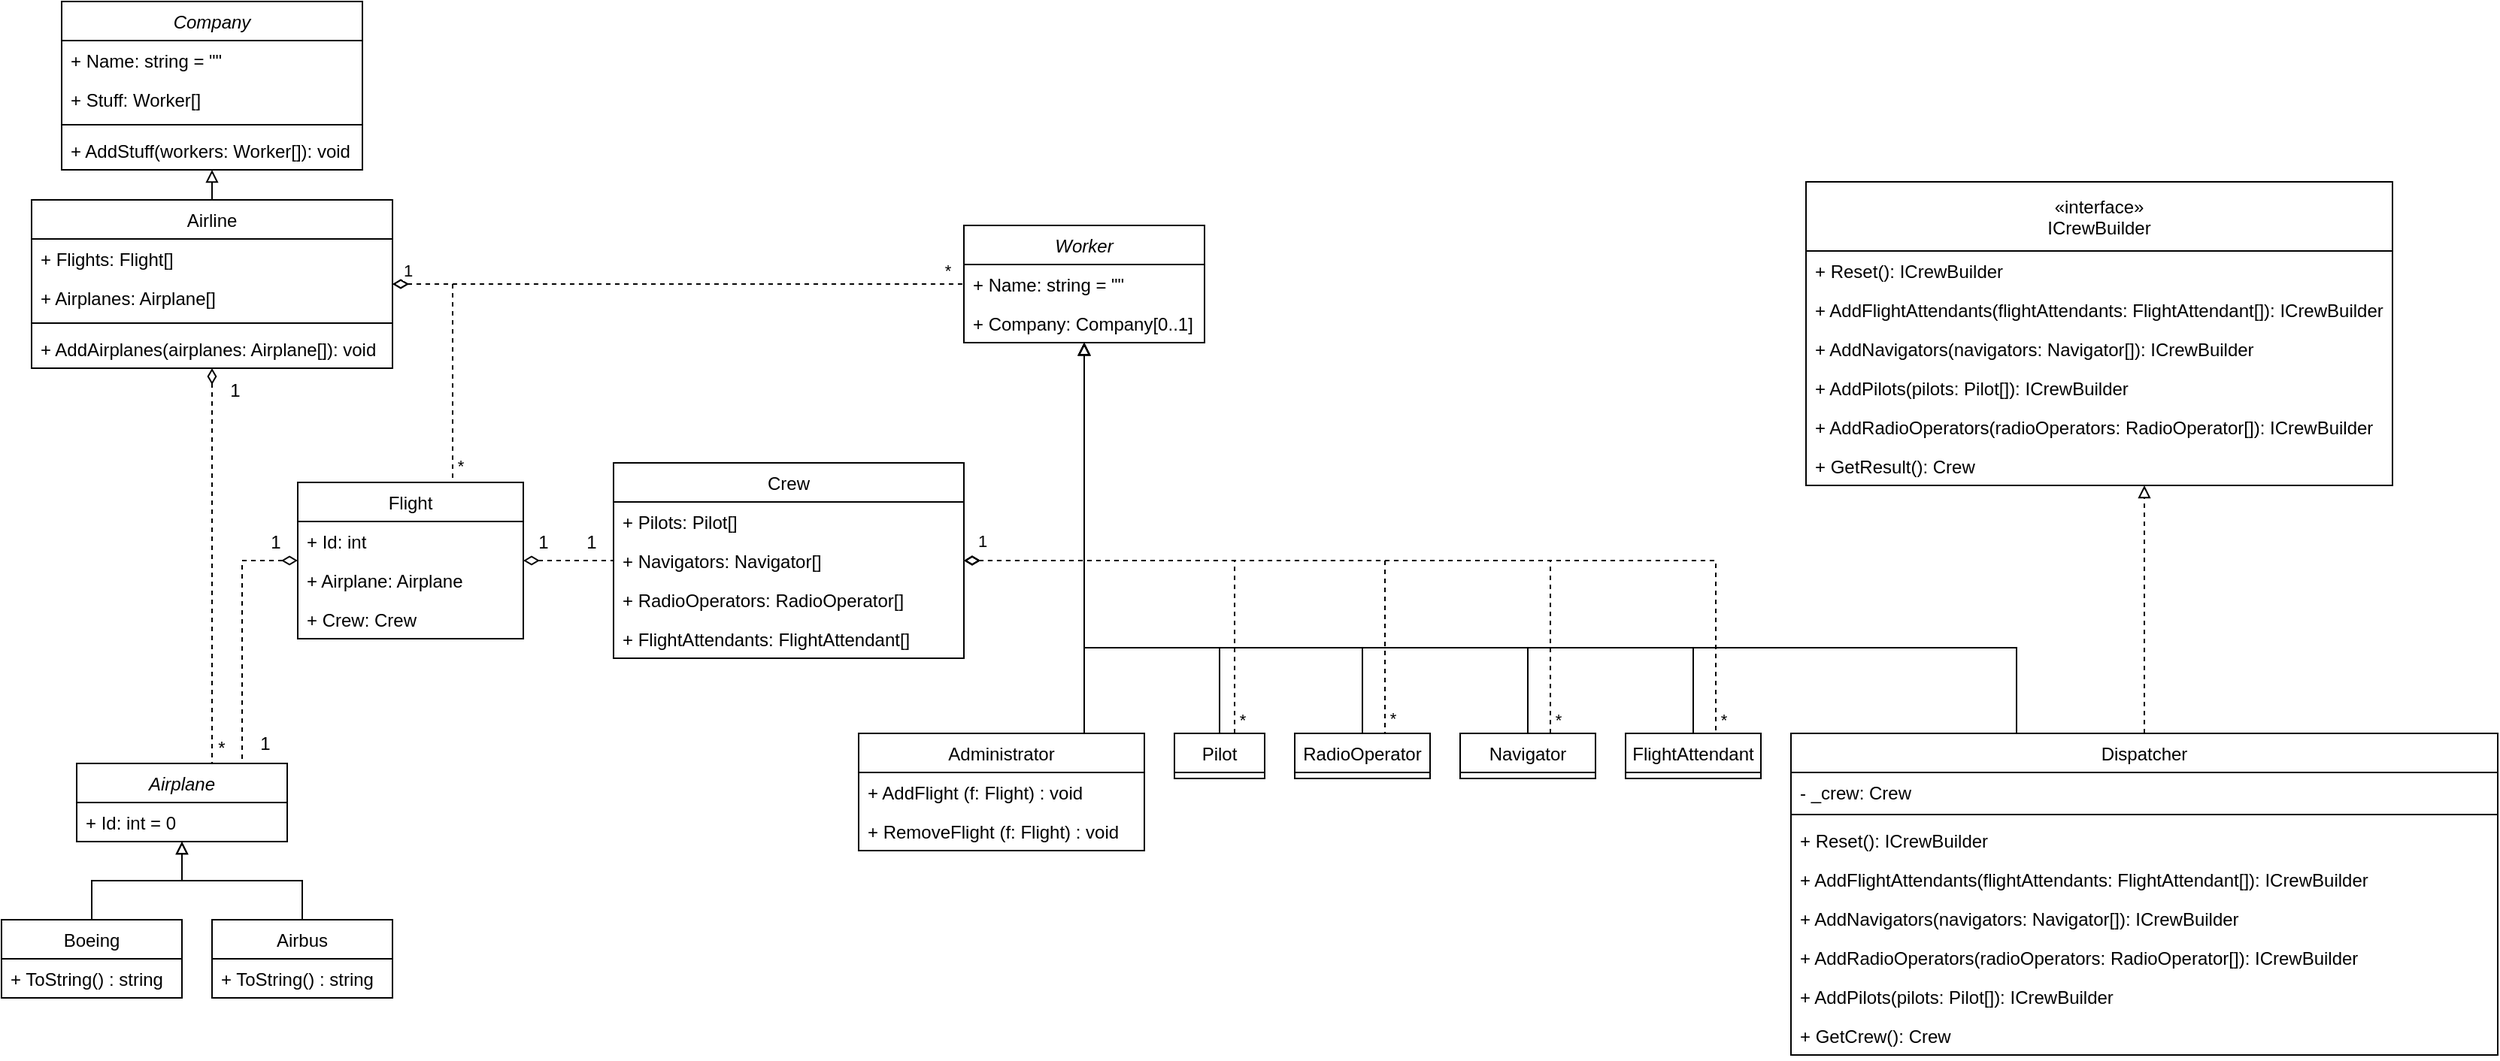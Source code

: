 <mxfile version="20.7.4" type="device"><diagram id="C5RBs43oDa-KdzZeNtuy" name="Page-1"><mxGraphModel dx="1740" dy="432" grid="1" gridSize="10" guides="1" tooltips="1" connect="1" arrows="1" fold="1" page="1" pageScale="1" pageWidth="827" pageHeight="1169" math="0" shadow="0"><root><mxCell id="WIyWlLk6GJQsqaUBKTNV-0"/><mxCell id="WIyWlLk6GJQsqaUBKTNV-1" parent="WIyWlLk6GJQsqaUBKTNV-0"/><mxCell id="uiGGKLffytrVop5SPSfN-7" value="Airplane" style="swimlane;fontStyle=2;childLayout=stackLayout;horizontal=1;startSize=26;fillColor=none;horizontalStack=0;resizeParent=1;resizeParentMax=0;resizeLast=0;collapsible=1;marginBottom=0;" parent="WIyWlLk6GJQsqaUBKTNV-1" vertex="1"><mxGeometry x="-770" y="507" width="140" height="52" as="geometry"><mxRectangle x="-740" y="380" width="80" height="30" as="alternateBounds"/></mxGeometry></mxCell><mxCell id="uiGGKLffytrVop5SPSfN-8" value="+ Id: int = 0" style="text;strokeColor=none;fillColor=none;align=left;verticalAlign=top;spacingLeft=4;spacingRight=4;overflow=hidden;rotatable=0;points=[[0,0.5],[1,0.5]];portConstraint=eastwest;" parent="uiGGKLffytrVop5SPSfN-7" vertex="1"><mxGeometry y="26" width="140" height="26" as="geometry"/></mxCell><mxCell id="uiGGKLffytrVop5SPSfN-17" value="" style="edgeStyle=orthogonalEdgeStyle;rounded=0;orthogonalLoop=1;jettySize=auto;html=1;endArrow=block;endFill=0;" parent="WIyWlLk6GJQsqaUBKTNV-1" source="uiGGKLffytrVop5SPSfN-11" target="uiGGKLffytrVop5SPSfN-7" edge="1"><mxGeometry x="1" y="-68" relative="1" as="geometry"><mxPoint x="60" y="-37" as="offset"/></mxGeometry></mxCell><mxCell id="uiGGKLffytrVop5SPSfN-11" value="Boeing" style="swimlane;fontStyle=0;childLayout=stackLayout;horizontal=1;startSize=26;fillColor=none;horizontalStack=0;resizeParent=1;resizeParentMax=0;resizeLast=0;collapsible=1;marginBottom=0;" parent="WIyWlLk6GJQsqaUBKTNV-1" vertex="1"><mxGeometry x="-820" y="611" width="120" height="52" as="geometry"><mxRectangle x="-790" y="450" width="80" height="30" as="alternateBounds"/></mxGeometry></mxCell><mxCell id="uiGGKLffytrVop5SPSfN-14" value="+ ToString() : string" style="text;strokeColor=none;fillColor=none;align=left;verticalAlign=top;spacingLeft=4;spacingRight=4;overflow=hidden;rotatable=0;points=[[0,0.5],[1,0.5]];portConstraint=eastwest;" parent="uiGGKLffytrVop5SPSfN-11" vertex="1"><mxGeometry y="26" width="120" height="26" as="geometry"/></mxCell><mxCell id="uiGGKLffytrVop5SPSfN-15" value="Airbus" style="swimlane;fontStyle=0;childLayout=stackLayout;horizontal=1;startSize=26;fillColor=none;horizontalStack=0;resizeParent=1;resizeParentMax=0;resizeLast=0;collapsible=1;marginBottom=0;" parent="WIyWlLk6GJQsqaUBKTNV-1" vertex="1"><mxGeometry x="-680" y="611" width="120" height="52" as="geometry"><mxRectangle x="-680" y="450" width="70" height="30" as="alternateBounds"/></mxGeometry></mxCell><mxCell id="uiGGKLffytrVop5SPSfN-16" value="+ ToString() : string" style="text;strokeColor=none;fillColor=none;align=left;verticalAlign=top;spacingLeft=4;spacingRight=4;overflow=hidden;rotatable=0;points=[[0,0.5],[1,0.5]];portConstraint=eastwest;" parent="uiGGKLffytrVop5SPSfN-15" vertex="1"><mxGeometry y="26" width="120" height="26" as="geometry"/></mxCell><mxCell id="uiGGKLffytrVop5SPSfN-18" value="" style="edgeStyle=orthogonalEdgeStyle;rounded=0;orthogonalLoop=1;jettySize=auto;html=1;endArrow=block;endFill=0;exitX=0.5;exitY=0;exitDx=0;exitDy=0;" parent="WIyWlLk6GJQsqaUBKTNV-1" source="uiGGKLffytrVop5SPSfN-15" target="uiGGKLffytrVop5SPSfN-7" edge="1"><mxGeometry x="1" y="-68" relative="1" as="geometry"><mxPoint x="-450" y="801" as="sourcePoint"/><mxPoint x="-430" y="730" as="targetPoint"/><mxPoint x="60" y="-37" as="offset"/></mxGeometry></mxCell><mxCell id="uiGGKLffytrVop5SPSfN-22" value="Worker" style="swimlane;fontStyle=2;childLayout=stackLayout;horizontal=1;startSize=26;fillColor=none;horizontalStack=0;resizeParent=1;resizeParentMax=0;resizeLast=0;collapsible=1;marginBottom=0;" parent="WIyWlLk6GJQsqaUBKTNV-1" vertex="1"><mxGeometry x="-180" y="149" width="160" height="78" as="geometry"><mxRectangle x="50" y="310" width="80" height="30" as="alternateBounds"/></mxGeometry></mxCell><mxCell id="uiGGKLffytrVop5SPSfN-23" value="+ Name: string = &quot;&quot;" style="text;strokeColor=none;fillColor=none;align=left;verticalAlign=top;spacingLeft=4;spacingRight=4;overflow=hidden;rotatable=0;points=[[0,0.5],[1,0.5]];portConstraint=eastwest;" parent="uiGGKLffytrVop5SPSfN-22" vertex="1"><mxGeometry y="26" width="160" height="26" as="geometry"/></mxCell><mxCell id="uiGGKLffytrVop5SPSfN-30" value="+ Company: Company[0..1]" style="text;strokeColor=none;fillColor=none;align=left;verticalAlign=top;spacingLeft=4;spacingRight=4;overflow=hidden;rotatable=0;points=[[0,0.5],[1,0.5]];portConstraint=eastwest;" parent="uiGGKLffytrVop5SPSfN-22" vertex="1"><mxGeometry y="52" width="160" height="26" as="geometry"/></mxCell><mxCell id="s2tX6HqofXddfTwAU20t-80" value="" style="edgeStyle=orthogonalEdgeStyle;rounded=0;orthogonalLoop=1;jettySize=auto;html=1;endArrow=block;endFill=0;" parent="WIyWlLk6GJQsqaUBKTNV-1" source="uiGGKLffytrVop5SPSfN-27" target="uiGGKLffytrVop5SPSfN-22" edge="1"><mxGeometry relative="1" as="geometry"><mxPoint x="620" y="460" as="sourcePoint"/><Array as="points"><mxPoint x="520" y="430"/><mxPoint x="-100" y="430"/></Array></mxGeometry></mxCell><mxCell id="s2tX6HqofXddfTwAU20t-81" value="" style="edgeStyle=orthogonalEdgeStyle;rounded=0;orthogonalLoop=1;jettySize=auto;html=1;endArrow=block;endFill=0;dashed=1;" parent="WIyWlLk6GJQsqaUBKTNV-1" source="uiGGKLffytrVop5SPSfN-27" target="uiGGKLffytrVop5SPSfN-40" edge="1"><mxGeometry relative="1" as="geometry"><Array as="points"><mxPoint x="630" y="300"/></Array></mxGeometry></mxCell><mxCell id="uiGGKLffytrVop5SPSfN-27" value="Dispatcher" style="swimlane;fontStyle=0;childLayout=stackLayout;horizontal=1;startSize=26;fillColor=none;horizontalStack=0;resizeParent=1;resizeParentMax=0;resizeLast=0;collapsible=1;marginBottom=0;" parent="WIyWlLk6GJQsqaUBKTNV-1" vertex="1"><mxGeometry x="370" y="487" width="470" height="214" as="geometry"><mxRectangle x="230" y="480" width="70" height="30" as="alternateBounds"/></mxGeometry></mxCell><mxCell id="uiGGKLffytrVop5SPSfN-28" value="- _crew: Crew" style="text;strokeColor=none;fillColor=none;align=left;verticalAlign=top;spacingLeft=4;spacingRight=4;overflow=hidden;rotatable=0;points=[[0,0.5],[1,0.5]];portConstraint=eastwest;" parent="uiGGKLffytrVop5SPSfN-27" vertex="1"><mxGeometry y="26" width="470" height="24" as="geometry"/></mxCell><mxCell id="s2tX6HqofXddfTwAU20t-89" value="" style="line;strokeWidth=1;fillColor=none;align=left;verticalAlign=middle;spacingTop=-1;spacingLeft=3;spacingRight=3;rotatable=0;labelPosition=right;points=[];portConstraint=eastwest;strokeColor=inherit;" parent="uiGGKLffytrVop5SPSfN-27" vertex="1"><mxGeometry y="50" width="470" height="8" as="geometry"/></mxCell><mxCell id="s2tX6HqofXddfTwAU20t-6" value="+ Reset(): ICrewBuilder" style="text;strokeColor=none;fillColor=none;align=left;verticalAlign=top;spacingLeft=4;spacingRight=4;overflow=hidden;rotatable=0;points=[[0,0.5],[1,0.5]];portConstraint=eastwest;" parent="uiGGKLffytrVop5SPSfN-27" vertex="1"><mxGeometry y="58" width="470" height="26" as="geometry"/></mxCell><mxCell id="s2tX6HqofXddfTwAU20t-1" value="+ AddFlightAttendants(flightAttendants: FlightAttendant[]): ICrewBuilder" style="text;strokeColor=none;fillColor=none;align=left;verticalAlign=top;spacingLeft=4;spacingRight=4;overflow=hidden;rotatable=0;points=[[0,0.5],[1,0.5]];portConstraint=eastwest;" parent="uiGGKLffytrVop5SPSfN-27" vertex="1"><mxGeometry y="84" width="470" height="26" as="geometry"/></mxCell><mxCell id="s2tX6HqofXddfTwAU20t-2" value="+ AddNavigators(navigators: Navigator[]): ICrewBuilder" style="text;strokeColor=none;fillColor=none;align=left;verticalAlign=top;spacingLeft=4;spacingRight=4;overflow=hidden;rotatable=0;points=[[0,0.5],[1,0.5]];portConstraint=eastwest;" parent="uiGGKLffytrVop5SPSfN-27" vertex="1"><mxGeometry y="110" width="470" height="26" as="geometry"/></mxCell><mxCell id="s2tX6HqofXddfTwAU20t-4" value="+ AddRadioOperators(radioOperators: RadioOperator[]): ICrewBuilder" style="text;strokeColor=none;fillColor=none;align=left;verticalAlign=top;spacingLeft=4;spacingRight=4;overflow=hidden;rotatable=0;points=[[0,0.5],[1,0.5]];portConstraint=eastwest;" parent="uiGGKLffytrVop5SPSfN-27" vertex="1"><mxGeometry y="136" width="470" height="26" as="geometry"/></mxCell><mxCell id="s2tX6HqofXddfTwAU20t-3" value="+ AddPilots(pilots: Pilot[]): ICrewBuilder" style="text;strokeColor=none;fillColor=none;align=left;verticalAlign=top;spacingLeft=4;spacingRight=4;overflow=hidden;rotatable=0;points=[[0,0.5],[1,0.5]];portConstraint=eastwest;" parent="uiGGKLffytrVop5SPSfN-27" vertex="1"><mxGeometry y="162" width="470" height="26" as="geometry"/></mxCell><mxCell id="s2tX6HqofXddfTwAU20t-5" value="+ GetCrew(): Crew" style="text;strokeColor=none;fillColor=none;align=left;verticalAlign=top;spacingLeft=4;spacingRight=4;overflow=hidden;rotatable=0;points=[[0,0.5],[1,0.5]];portConstraint=eastwest;" parent="uiGGKLffytrVop5SPSfN-27" vertex="1"><mxGeometry y="188" width="470" height="26" as="geometry"/></mxCell><mxCell id="uiGGKLffytrVop5SPSfN-40" value="«interface»&#xA;ICrewBuilder" style="swimlane;fontStyle=0;childLayout=stackLayout;horizontal=1;startSize=46;fillColor=none;horizontalStack=0;resizeParent=1;resizeParentMax=0;resizeLast=0;collapsible=1;marginBottom=0;" parent="WIyWlLk6GJQsqaUBKTNV-1" vertex="1"><mxGeometry x="380" y="120" width="390" height="202" as="geometry"/></mxCell><mxCell id="uiGGKLffytrVop5SPSfN-42" value="+ Reset(): ICrewBuilder" style="text;strokeColor=none;fillColor=none;align=left;verticalAlign=top;spacingLeft=4;spacingRight=4;overflow=hidden;rotatable=0;points=[[0,0.5],[1,0.5]];portConstraint=eastwest;" parent="uiGGKLffytrVop5SPSfN-40" vertex="1"><mxGeometry y="46" width="390" height="26" as="geometry"/></mxCell><mxCell id="uiGGKLffytrVop5SPSfN-44" value="+ AddFlightAttendants(flightAttendants: FlightAttendant[]): ICrewBuilder" style="text;strokeColor=none;fillColor=none;align=left;verticalAlign=top;spacingLeft=4;spacingRight=4;overflow=hidden;rotatable=0;points=[[0,0.5],[1,0.5]];portConstraint=eastwest;" parent="uiGGKLffytrVop5SPSfN-40" vertex="1"><mxGeometry y="72" width="390" height="26" as="geometry"/></mxCell><mxCell id="uiGGKLffytrVop5SPSfN-46" value="+ AddNavigators(navigators: Navigator[]): ICrewBuilder" style="text;strokeColor=none;fillColor=none;align=left;verticalAlign=top;spacingLeft=4;spacingRight=4;overflow=hidden;rotatable=0;points=[[0,0.5],[1,0.5]];portConstraint=eastwest;" parent="uiGGKLffytrVop5SPSfN-40" vertex="1"><mxGeometry y="98" width="390" height="26" as="geometry"/></mxCell><mxCell id="uiGGKLffytrVop5SPSfN-48" value="+ AddPilots(pilots: Pilot[]): ICrewBuilder" style="text;strokeColor=none;fillColor=none;align=left;verticalAlign=top;spacingLeft=4;spacingRight=4;overflow=hidden;rotatable=0;points=[[0,0.5],[1,0.5]];portConstraint=eastwest;" parent="uiGGKLffytrVop5SPSfN-40" vertex="1"><mxGeometry y="124" width="390" height="26" as="geometry"/></mxCell><mxCell id="uiGGKLffytrVop5SPSfN-47" value="+ AddRadioOperators(radioOperators: RadioOperator[]): ICrewBuilder" style="text;strokeColor=none;fillColor=none;align=left;verticalAlign=top;spacingLeft=4;spacingRight=4;overflow=hidden;rotatable=0;points=[[0,0.5],[1,0.5]];portConstraint=eastwest;" parent="uiGGKLffytrVop5SPSfN-40" vertex="1"><mxGeometry y="150" width="390" height="26" as="geometry"/></mxCell><mxCell id="uiGGKLffytrVop5SPSfN-45" value="+ GetResult(): Crew" style="text;strokeColor=none;fillColor=none;align=left;verticalAlign=top;spacingLeft=4;spacingRight=4;overflow=hidden;rotatable=0;points=[[0,0.5],[1,0.5]];portConstraint=eastwest;" parent="uiGGKLffytrVop5SPSfN-40" vertex="1"><mxGeometry y="176" width="390" height="26" as="geometry"/></mxCell><mxCell id="s2tX6HqofXddfTwAU20t-66" value="" style="edgeStyle=orthogonalEdgeStyle;rounded=0;orthogonalLoop=1;jettySize=auto;html=1;endArrow=block;endFill=0;" parent="WIyWlLk6GJQsqaUBKTNV-1" source="s2tX6HqofXddfTwAU20t-7" target="uiGGKLffytrVop5SPSfN-22" edge="1"><mxGeometry relative="1" as="geometry"><mxPoint x="160" y="365" as="targetPoint"/><Array as="points"><mxPoint x="-10" y="430"/><mxPoint x="-100" y="430"/></Array></mxGeometry></mxCell><mxCell id="s2tX6HqofXddfTwAU20t-7" value="Pilot" style="swimlane;fontStyle=0;childLayout=stackLayout;horizontal=1;startSize=26;fillColor=none;horizontalStack=0;resizeParent=1;resizeParentMax=0;resizeLast=0;collapsible=1;marginBottom=0;" parent="WIyWlLk6GJQsqaUBKTNV-1" vertex="1"><mxGeometry x="-40" y="487" width="60" height="30" as="geometry"><mxRectangle x="-20" y="480" width="80" height="30" as="alternateBounds"/></mxGeometry></mxCell><mxCell id="s2tX6HqofXddfTwAU20t-68" value="" style="edgeStyle=orthogonalEdgeStyle;rounded=0;orthogonalLoop=1;jettySize=auto;html=1;endArrow=block;endFill=0;" parent="WIyWlLk6GJQsqaUBKTNV-1" source="s2tX6HqofXddfTwAU20t-11" target="uiGGKLffytrVop5SPSfN-22" edge="1"><mxGeometry relative="1" as="geometry"><mxPoint x="245" y="395" as="targetPoint"/><Array as="points"><mxPoint x="85" y="430"/><mxPoint x="-100" y="430"/></Array></mxGeometry></mxCell><mxCell id="s2tX6HqofXddfTwAU20t-11" value="RadioOperator" style="swimlane;fontStyle=0;childLayout=stackLayout;horizontal=1;startSize=26;fillColor=none;horizontalStack=0;resizeParent=1;resizeParentMax=0;resizeLast=0;collapsible=1;marginBottom=0;" parent="WIyWlLk6GJQsqaUBKTNV-1" vertex="1"><mxGeometry x="40" y="487" width="90" height="30" as="geometry"><mxRectangle x="-20" y="480" width="80" height="30" as="alternateBounds"/></mxGeometry></mxCell><mxCell id="s2tX6HqofXddfTwAU20t-72" value="" style="edgeStyle=orthogonalEdgeStyle;rounded=0;orthogonalLoop=1;jettySize=auto;html=1;endArrow=block;endFill=0;" parent="WIyWlLk6GJQsqaUBKTNV-1" source="s2tX6HqofXddfTwAU20t-15" target="uiGGKLffytrVop5SPSfN-22" edge="1"><mxGeometry relative="1" as="geometry"><mxPoint x="445" y="380" as="targetPoint"/><Array as="points"><mxPoint x="305" y="430"/><mxPoint x="-100" y="430"/></Array></mxGeometry></mxCell><mxCell id="s2tX6HqofXddfTwAU20t-15" value="FlightAttendant" style="swimlane;fontStyle=0;childLayout=stackLayout;horizontal=1;startSize=26;fillColor=none;horizontalStack=0;resizeParent=1;resizeParentMax=0;resizeLast=0;collapsible=1;marginBottom=0;" parent="WIyWlLk6GJQsqaUBKTNV-1" vertex="1"><mxGeometry x="260" y="487" width="90" height="30" as="geometry"><mxRectangle x="-20" y="480" width="80" height="30" as="alternateBounds"/></mxGeometry></mxCell><mxCell id="s2tX6HqofXddfTwAU20t-70" value="" style="edgeStyle=orthogonalEdgeStyle;rounded=0;orthogonalLoop=1;jettySize=auto;html=1;endArrow=block;endFill=0;" parent="WIyWlLk6GJQsqaUBKTNV-1" source="s2tX6HqofXddfTwAU20t-17" target="uiGGKLffytrVop5SPSfN-22" edge="1"><mxGeometry relative="1" as="geometry"><mxPoint x="345" y="385" as="targetPoint"/><Array as="points"><mxPoint x="195" y="430"/><mxPoint x="-100" y="430"/></Array></mxGeometry></mxCell><mxCell id="s2tX6HqofXddfTwAU20t-17" value="Navigator" style="swimlane;fontStyle=0;childLayout=stackLayout;horizontal=1;startSize=26;fillColor=none;horizontalStack=0;resizeParent=1;resizeParentMax=0;resizeLast=0;collapsible=1;marginBottom=0;" parent="WIyWlLk6GJQsqaUBKTNV-1" vertex="1"><mxGeometry x="150" y="487" width="90" height="30" as="geometry"><mxRectangle x="-20" y="480" width="80" height="30" as="alternateBounds"/></mxGeometry></mxCell><mxCell id="s2tX6HqofXddfTwAU20t-19" value="Flight" style="swimlane;fontStyle=0;childLayout=stackLayout;horizontal=1;startSize=26;fillColor=none;horizontalStack=0;resizeParent=1;resizeParentMax=0;resizeLast=0;collapsible=1;marginBottom=0;" parent="WIyWlLk6GJQsqaUBKTNV-1" vertex="1"><mxGeometry x="-623" y="320" width="150" height="104" as="geometry"><mxRectangle x="50" y="310" width="80" height="30" as="alternateBounds"/></mxGeometry></mxCell><mxCell id="s2tX6HqofXddfTwAU20t-20" value="+ Id: int" style="text;strokeColor=none;fillColor=none;align=left;verticalAlign=top;spacingLeft=4;spacingRight=4;overflow=hidden;rotatable=0;points=[[0,0.5],[1,0.5]];portConstraint=eastwest;" parent="s2tX6HqofXddfTwAU20t-19" vertex="1"><mxGeometry y="26" width="150" height="26" as="geometry"/></mxCell><mxCell id="s2tX6HqofXddfTwAU20t-21" value="+ Airplane: Airplane" style="text;strokeColor=none;fillColor=none;align=left;verticalAlign=top;spacingLeft=4;spacingRight=4;overflow=hidden;rotatable=0;points=[[0,0.5],[1,0.5]];portConstraint=eastwest;" parent="s2tX6HqofXddfTwAU20t-19" vertex="1"><mxGeometry y="52" width="150" height="26" as="geometry"/></mxCell><mxCell id="s2tX6HqofXddfTwAU20t-22" value="+ Crew: Crew" style="text;strokeColor=none;fillColor=none;align=left;verticalAlign=top;spacingLeft=4;spacingRight=4;overflow=hidden;rotatable=0;points=[[0,0.5],[1,0.5]];portConstraint=eastwest;" parent="s2tX6HqofXddfTwAU20t-19" vertex="1"><mxGeometry y="78" width="150" height="26" as="geometry"/></mxCell><mxCell id="s2tX6HqofXddfTwAU20t-25" value="Crew" style="swimlane;fontStyle=0;childLayout=stackLayout;horizontal=1;startSize=26;fillColor=none;horizontalStack=0;resizeParent=1;resizeParentMax=0;resizeLast=0;collapsible=1;marginBottom=0;" parent="WIyWlLk6GJQsqaUBKTNV-1" vertex="1"><mxGeometry x="-413" y="307" width="233" height="130" as="geometry"><mxRectangle x="50" y="310" width="80" height="30" as="alternateBounds"/></mxGeometry></mxCell><mxCell id="s2tX6HqofXddfTwAU20t-26" value="+ Pilots: Pilot[]" style="text;strokeColor=none;fillColor=none;align=left;verticalAlign=top;spacingLeft=4;spacingRight=4;overflow=hidden;rotatable=0;points=[[0,0.5],[1,0.5]];portConstraint=eastwest;" parent="s2tX6HqofXddfTwAU20t-25" vertex="1"><mxGeometry y="26" width="233" height="26" as="geometry"/></mxCell><mxCell id="s2tX6HqofXddfTwAU20t-27" value="+ Navigators: Navigator[]" style="text;strokeColor=none;fillColor=none;align=left;verticalAlign=top;spacingLeft=4;spacingRight=4;overflow=hidden;rotatable=0;points=[[0,0.5],[1,0.5]];portConstraint=eastwest;" parent="s2tX6HqofXddfTwAU20t-25" vertex="1"><mxGeometry y="52" width="233" height="26" as="geometry"/></mxCell><mxCell id="s2tX6HqofXddfTwAU20t-28" value="+ RadioOperators: RadioOperator[]" style="text;strokeColor=none;fillColor=none;align=left;verticalAlign=top;spacingLeft=4;spacingRight=4;overflow=hidden;rotatable=0;points=[[0,0.5],[1,0.5]];portConstraint=eastwest;" parent="s2tX6HqofXddfTwAU20t-25" vertex="1"><mxGeometry y="78" width="233" height="26" as="geometry"/></mxCell><mxCell id="s2tX6HqofXddfTwAU20t-37" value="+ FlightAttendants: FlightAttendant[]" style="text;strokeColor=none;fillColor=none;align=left;verticalAlign=top;spacingLeft=4;spacingRight=4;overflow=hidden;rotatable=0;points=[[0,0.5],[1,0.5]];portConstraint=eastwest;" parent="s2tX6HqofXddfTwAU20t-25" vertex="1"><mxGeometry y="104" width="233" height="26" as="geometry"/></mxCell><mxCell id="s2tX6HqofXddfTwAU20t-38" value="Company" style="swimlane;fontStyle=2;childLayout=stackLayout;horizontal=1;startSize=26;fillColor=none;horizontalStack=0;resizeParent=1;resizeParentMax=0;resizeLast=0;collapsible=1;marginBottom=0;" parent="WIyWlLk6GJQsqaUBKTNV-1" vertex="1"><mxGeometry x="-780" width="200" height="112" as="geometry"><mxRectangle x="-40" y="750" width="80" height="30" as="alternateBounds"/></mxGeometry></mxCell><mxCell id="s2tX6HqofXddfTwAU20t-39" value="+ Name: string = &quot;&quot;" style="text;strokeColor=none;fillColor=none;align=left;verticalAlign=top;spacingLeft=4;spacingRight=4;overflow=hidden;rotatable=0;points=[[0,0.5],[1,0.5]];portConstraint=eastwest;" parent="s2tX6HqofXddfTwAU20t-38" vertex="1"><mxGeometry y="26" width="200" height="26" as="geometry"/></mxCell><mxCell id="s2tX6HqofXddfTwAU20t-58" value="+ Stuff: Worker[]" style="text;strokeColor=none;fillColor=none;align=left;verticalAlign=top;spacingLeft=4;spacingRight=4;overflow=hidden;rotatable=0;points=[[0,0.5],[1,0.5]];portConstraint=eastwest;" parent="s2tX6HqofXddfTwAU20t-38" vertex="1"><mxGeometry y="52" width="200" height="26" as="geometry"/></mxCell><mxCell id="lT7Du4UMqKrpjs8uY4bI-0" value="" style="line;strokeWidth=1;fillColor=none;align=left;verticalAlign=middle;spacingTop=-1;spacingLeft=3;spacingRight=3;rotatable=0;labelPosition=right;points=[];portConstraint=eastwest;strokeColor=inherit;" vertex="1" parent="s2tX6HqofXddfTwAU20t-38"><mxGeometry y="78" width="200" height="8" as="geometry"/></mxCell><mxCell id="s2tX6HqofXddfTwAU20t-56" value="+ AddStuff(workers: Worker[]): void" style="text;strokeColor=none;fillColor=none;align=left;verticalAlign=top;spacingLeft=4;spacingRight=4;overflow=hidden;rotatable=0;points=[[0,0.5],[1,0.5]];portConstraint=eastwest;" parent="s2tX6HqofXddfTwAU20t-38" vertex="1"><mxGeometry y="86" width="200" height="26" as="geometry"/></mxCell><mxCell id="s2tX6HqofXddfTwAU20t-44" value="" style="endArrow=block;html=1;rounded=0;edgeStyle=orthogonalEdgeStyle;endFill=0;" parent="WIyWlLk6GJQsqaUBKTNV-1" source="s2tX6HqofXddfTwAU20t-51" target="s2tX6HqofXddfTwAU20t-38" edge="1"><mxGeometry width="50" height="50" relative="1" as="geometry"><mxPoint x="-100.0" y="820" as="sourcePoint"/><mxPoint x="-30" y="710" as="targetPoint"/></mxGeometry></mxCell><mxCell id="s2tX6HqofXddfTwAU20t-51" value="Airline" style="swimlane;fontStyle=0;childLayout=stackLayout;horizontal=1;startSize=26;fillColor=none;horizontalStack=0;resizeParent=1;resizeParentMax=0;resizeLast=0;collapsible=1;marginBottom=0;" parent="WIyWlLk6GJQsqaUBKTNV-1" vertex="1"><mxGeometry x="-800" y="132" width="240" height="112" as="geometry"><mxRectangle x="50" y="310" width="80" height="30" as="alternateBounds"/></mxGeometry></mxCell><mxCell id="s2tX6HqofXddfTwAU20t-52" value="+ Flights: Flight[]" style="text;strokeColor=none;fillColor=none;align=left;verticalAlign=top;spacingLeft=4;spacingRight=4;overflow=hidden;rotatable=0;points=[[0,0.5],[1,0.5]];portConstraint=eastwest;" parent="s2tX6HqofXddfTwAU20t-51" vertex="1"><mxGeometry y="26" width="240" height="26" as="geometry"/></mxCell><mxCell id="s2tX6HqofXddfTwAU20t-59" value="+ Airplanes: Airplane[]" style="text;strokeColor=none;fillColor=none;align=left;verticalAlign=top;spacingLeft=4;spacingRight=4;overflow=hidden;rotatable=0;points=[[0,0.5],[1,0.5]];portConstraint=eastwest;" parent="s2tX6HqofXddfTwAU20t-51" vertex="1"><mxGeometry y="52" width="240" height="26" as="geometry"/></mxCell><mxCell id="s2tX6HqofXddfTwAU20t-55" value="" style="line;strokeWidth=1;fillColor=none;align=left;verticalAlign=middle;spacingTop=-1;spacingLeft=3;spacingRight=3;rotatable=0;labelPosition=right;points=[];portConstraint=eastwest;strokeColor=inherit;" parent="s2tX6HqofXddfTwAU20t-51" vertex="1"><mxGeometry y="78" width="240" height="8" as="geometry"/></mxCell><mxCell id="s2tX6HqofXddfTwAU20t-60" value="+ AddAirplanes(airplanes: Airplane[]): void" style="text;strokeColor=none;fillColor=none;align=left;verticalAlign=top;spacingLeft=4;spacingRight=4;overflow=hidden;rotatable=0;points=[[0,0.5],[1,0.5]];portConstraint=eastwest;" parent="s2tX6HqofXddfTwAU20t-51" vertex="1"><mxGeometry y="86" width="240" height="26" as="geometry"/></mxCell><mxCell id="uiGGKLffytrVop5SPSfN-25" value="Administrator" style="swimlane;fontStyle=0;childLayout=stackLayout;horizontal=1;startSize=26;fillColor=none;horizontalStack=0;resizeParent=1;resizeParentMax=0;resizeLast=0;collapsible=1;marginBottom=0;" parent="WIyWlLk6GJQsqaUBKTNV-1" vertex="1"><mxGeometry x="-250" y="487" width="190" height="78" as="geometry"><mxRectangle x="-20" y="480" width="80" height="30" as="alternateBounds"/></mxGeometry></mxCell><mxCell id="uiGGKLffytrVop5SPSfN-26" value="+ AddFlight (f: Flight) : void" style="text;strokeColor=none;fillColor=none;align=left;verticalAlign=top;spacingLeft=4;spacingRight=4;overflow=hidden;rotatable=0;points=[[0,0.5],[1,0.5]];portConstraint=eastwest;" parent="uiGGKLffytrVop5SPSfN-25" vertex="1"><mxGeometry y="26" width="190" height="26" as="geometry"/></mxCell><mxCell id="uiGGKLffytrVop5SPSfN-38" value="+ RemoveFlight (f: Flight) : void" style="text;strokeColor=none;fillColor=none;align=left;verticalAlign=top;spacingLeft=4;spacingRight=4;overflow=hidden;rotatable=0;points=[[0,0.5],[1,0.5]];portConstraint=eastwest;" parent="uiGGKLffytrVop5SPSfN-25" vertex="1"><mxGeometry y="52" width="190" height="26" as="geometry"/></mxCell><mxCell id="s2tX6HqofXddfTwAU20t-64" value="" style="endArrow=block;html=1;rounded=0;endFill=0;edgeStyle=orthogonalEdgeStyle;" parent="WIyWlLk6GJQsqaUBKTNV-1" source="uiGGKLffytrVop5SPSfN-25" target="uiGGKLffytrVop5SPSfN-22" edge="1"><mxGeometry width="50" height="50" relative="1" as="geometry"><mxPoint x="-130" y="450" as="sourcePoint"/><mxPoint x="-130" y="450" as="targetPoint"/><Array as="points"><mxPoint x="-100" y="440"/><mxPoint x="-100" y="440"/></Array></mxGeometry></mxCell><mxCell id="s2tX6HqofXddfTwAU20t-82" value="" style="endArrow=none;startArrow=diamondThin;endFill=0;startFill=0;html=1;verticalAlign=bottom;labelBackgroundColor=none;strokeWidth=1;startSize=8;endSize=8;rounded=0;dashed=1;edgeStyle=orthogonalEdgeStyle;" parent="WIyWlLk6GJQsqaUBKTNV-1" source="s2tX6HqofXddfTwAU20t-51" target="s2tX6HqofXddfTwAU20t-19" edge="1"><mxGeometry width="160" relative="1" as="geometry"><mxPoint x="-370" y="330" as="sourcePoint"/><mxPoint x="-210" y="330" as="targetPoint"/><Array as="points"><mxPoint x="-520" y="188"/></Array></mxGeometry></mxCell><mxCell id="s2tX6HqofXddfTwAU20t-106" value="*" style="edgeLabel;html=1;align=center;verticalAlign=middle;resizable=0;points=[];" parent="s2tX6HqofXddfTwAU20t-82" vertex="1" connectable="0"><mxGeometry x="0.818" y="-2" relative="1" as="geometry"><mxPoint x="7" y="4" as="offset"/></mxGeometry></mxCell><mxCell id="s2tX6HqofXddfTwAU20t-85" value="" style="endArrow=none;startArrow=diamondThin;endFill=0;startFill=0;html=1;verticalAlign=bottom;labelBackgroundColor=none;strokeWidth=1;startSize=8;endSize=8;rounded=0;dashed=1;edgeStyle=orthogonalEdgeStyle;" parent="WIyWlLk6GJQsqaUBKTNV-1" source="s2tX6HqofXddfTwAU20t-51" target="uiGGKLffytrVop5SPSfN-22" edge="1"><mxGeometry width="160" relative="1" as="geometry"><mxPoint x="-590" y="198.059" as="sourcePoint"/><mxPoint x="-403.0" y="102.059" as="targetPoint"/></mxGeometry></mxCell><mxCell id="s2tX6HqofXddfTwAU20t-105" value="1" style="edgeLabel;html=1;align=center;verticalAlign=middle;resizable=0;points=[];" parent="s2tX6HqofXddfTwAU20t-85" vertex="1" connectable="0"><mxGeometry x="-0.879" y="1" relative="1" as="geometry"><mxPoint x="-13" y="-8" as="offset"/></mxGeometry></mxCell><mxCell id="s2tX6HqofXddfTwAU20t-107" value="*" style="edgeLabel;html=1;align=center;verticalAlign=middle;resizable=0;points=[];" parent="s2tX6HqofXddfTwAU20t-85" vertex="1" connectable="0"><mxGeometry x="0.924" y="3" relative="1" as="geometry"><mxPoint x="3" y="-6" as="offset"/></mxGeometry></mxCell><mxCell id="s2tX6HqofXddfTwAU20t-86" value="" style="endArrow=none;startArrow=diamondThin;endFill=0;startFill=0;html=1;verticalAlign=bottom;labelBackgroundColor=none;strokeWidth=1;startSize=8;endSize=8;rounded=0;dashed=1;edgeStyle=orthogonalEdgeStyle;" parent="WIyWlLk6GJQsqaUBKTNV-1" source="s2tX6HqofXddfTwAU20t-51" target="uiGGKLffytrVop5SPSfN-7" edge="1"><mxGeometry width="160" relative="1" as="geometry"><mxPoint x="-580" y="208.059" as="sourcePoint"/><mxPoint x="-680" y="450" as="targetPoint"/><Array as="points"><mxPoint x="-680" y="440"/><mxPoint x="-680" y="440"/></Array></mxGeometry></mxCell><mxCell id="s2tX6HqofXddfTwAU20t-87" value="" style="endArrow=none;startArrow=diamondThin;endFill=0;startFill=0;html=1;verticalAlign=bottom;labelBackgroundColor=none;strokeWidth=1;startSize=8;endSize=8;rounded=0;dashed=1;edgeStyle=orthogonalEdgeStyle;" parent="WIyWlLk6GJQsqaUBKTNV-1" source="s2tX6HqofXddfTwAU20t-19" target="uiGGKLffytrVop5SPSfN-7" edge="1"><mxGeometry width="160" relative="1" as="geometry"><mxPoint x="-690" y="280" as="sourcePoint"/><mxPoint x="-510" y="330" as="targetPoint"/><Array as="points"><mxPoint x="-660" y="372"/></Array></mxGeometry></mxCell><mxCell id="s2tX6HqofXddfTwAU20t-88" value="" style="endArrow=none;startArrow=diamondThin;endFill=0;startFill=0;html=1;verticalAlign=bottom;labelBackgroundColor=none;strokeWidth=1;startSize=8;endSize=8;rounded=0;dashed=1;edgeStyle=orthogonalEdgeStyle;" parent="WIyWlLk6GJQsqaUBKTNV-1" source="s2tX6HqofXddfTwAU20t-19" target="s2tX6HqofXddfTwAU20t-25" edge="1"><mxGeometry width="160" relative="1" as="geometry"><mxPoint x="-550" y="382" as="sourcePoint"/><mxPoint x="-620" y="382" as="targetPoint"/><Array as="points"/></mxGeometry></mxCell><mxCell id="s2tX6HqofXddfTwAU20t-90" value="" style="endArrow=none;startArrow=diamondThin;endFill=0;startFill=0;html=1;verticalAlign=bottom;labelBackgroundColor=none;strokeWidth=1;startSize=8;endSize=8;rounded=0;dashed=1;edgeStyle=orthogonalEdgeStyle;" parent="WIyWlLk6GJQsqaUBKTNV-1" source="s2tX6HqofXddfTwAU20t-25" target="s2tX6HqofXddfTwAU20t-7" edge="1"><mxGeometry width="160" relative="1" as="geometry"><mxPoint x="-490" y="434" as="sourcePoint"/><mxPoint x="-440" y="470" as="targetPoint"/><Array as="points"><mxPoint y="372"/></Array></mxGeometry></mxCell><mxCell id="s2tX6HqofXddfTwAU20t-103" value="*" style="edgeLabel;html=1;align=center;verticalAlign=middle;resizable=0;points=[];" parent="s2tX6HqofXddfTwAU20t-90" vertex="1" connectable="0"><mxGeometry x="0.924" y="2" relative="1" as="geometry"><mxPoint x="3" y="2" as="offset"/></mxGeometry></mxCell><mxCell id="s2tX6HqofXddfTwAU20t-91" value="" style="endArrow=none;startArrow=diamondThin;endFill=0;startFill=0;html=1;verticalAlign=bottom;labelBackgroundColor=none;strokeWidth=1;startSize=8;endSize=8;rounded=0;dashed=1;edgeStyle=orthogonalEdgeStyle;" parent="WIyWlLk6GJQsqaUBKTNV-1" source="s2tX6HqofXddfTwAU20t-25" target="s2tX6HqofXddfTwAU20t-17" edge="1"><mxGeometry width="160" relative="1" as="geometry"><mxPoint x="-183" y="382.059" as="sourcePoint"/><mxPoint y="517" as="targetPoint"/><Array as="points"><mxPoint x="210" y="372"/></Array></mxGeometry></mxCell><mxCell id="s2tX6HqofXddfTwAU20t-99" value="*" style="edgeLabel;html=1;align=center;verticalAlign=middle;resizable=0;points=[];" parent="s2tX6HqofXddfTwAU20t-91" vertex="1" connectable="0"><mxGeometry x="0.954" y="2" relative="1" as="geometry"><mxPoint x="3" y="2" as="offset"/></mxGeometry></mxCell><mxCell id="s2tX6HqofXddfTwAU20t-92" value="" style="endArrow=none;startArrow=diamondThin;endFill=0;startFill=0;html=1;verticalAlign=bottom;labelBackgroundColor=none;strokeWidth=1;startSize=8;endSize=8;rounded=0;dashed=1;edgeStyle=orthogonalEdgeStyle;" parent="WIyWlLk6GJQsqaUBKTNV-1" source="s2tX6HqofXddfTwAU20t-25" target="s2tX6HqofXddfTwAU20t-11" edge="1"><mxGeometry width="160" relative="1" as="geometry"><mxPoint x="-183" y="382.059" as="sourcePoint"/><mxPoint x="205.059" y="517" as="targetPoint"/><Array as="points"><mxPoint x="100" y="372"/></Array></mxGeometry></mxCell><mxCell id="s2tX6HqofXddfTwAU20t-102" value="*" style="edgeLabel;html=1;align=center;verticalAlign=middle;resizable=0;points=[];" parent="s2tX6HqofXddfTwAU20t-92" vertex="1" connectable="0"><mxGeometry x="0.945" y="-1" relative="1" as="geometry"><mxPoint x="6" y="1" as="offset"/></mxGeometry></mxCell><mxCell id="s2tX6HqofXddfTwAU20t-93" value="" style="endArrow=none;startArrow=diamondThin;endFill=0;startFill=0;html=1;verticalAlign=bottom;labelBackgroundColor=none;strokeWidth=1;startSize=8;endSize=8;rounded=0;dashed=1;edgeStyle=orthogonalEdgeStyle;" parent="WIyWlLk6GJQsqaUBKTNV-1" source="s2tX6HqofXddfTwAU20t-25" target="s2tX6HqofXddfTwAU20t-15" edge="1"><mxGeometry width="160" relative="1" as="geometry"><mxPoint x="-183" y="382.059" as="sourcePoint"/><mxPoint x="95.059" y="517" as="targetPoint"/><Array as="points"><mxPoint x="320" y="372"/></Array></mxGeometry></mxCell><mxCell id="s2tX6HqofXddfTwAU20t-96" value="1" style="edgeLabel;html=1;align=center;verticalAlign=middle;resizable=0;points=[];" parent="s2tX6HqofXddfTwAU20t-93" vertex="1" connectable="0"><mxGeometry x="-0.929" y="-1" relative="1" as="geometry"><mxPoint x="-10" y="-14" as="offset"/></mxGeometry></mxCell><mxCell id="s2tX6HqofXddfTwAU20t-104" value="*" style="edgeLabel;html=1;align=center;verticalAlign=middle;resizable=0;points=[];" parent="s2tX6HqofXddfTwAU20t-93" vertex="1" connectable="0"><mxGeometry x="0.962" y="2" relative="1" as="geometry"><mxPoint x="3" y="2" as="offset"/></mxGeometry></mxCell><mxCell id="s2tX6HqofXddfTwAU20t-109" value="1" style="text;html=1;align=center;verticalAlign=middle;resizable=0;points=[];autosize=1;strokeColor=none;fillColor=none;" parent="WIyWlLk6GJQsqaUBKTNV-1" vertex="1"><mxGeometry x="-680" y="244" width="30" height="30" as="geometry"/></mxCell><mxCell id="s2tX6HqofXddfTwAU20t-110" value="*" style="text;html=1;align=center;verticalAlign=middle;resizable=0;points=[];autosize=1;strokeColor=none;fillColor=none;" parent="WIyWlLk6GJQsqaUBKTNV-1" vertex="1"><mxGeometry x="-689" y="482" width="30" height="30" as="geometry"/></mxCell><mxCell id="s2tX6HqofXddfTwAU20t-111" value="1" style="text;html=1;align=center;verticalAlign=middle;resizable=0;points=[];autosize=1;strokeColor=none;fillColor=none;" parent="WIyWlLk6GJQsqaUBKTNV-1" vertex="1"><mxGeometry x="-653" y="345" width="30" height="30" as="geometry"/></mxCell><mxCell id="s2tX6HqofXddfTwAU20t-112" value="1" style="text;html=1;align=center;verticalAlign=middle;resizable=0;points=[];autosize=1;strokeColor=none;fillColor=none;" parent="WIyWlLk6GJQsqaUBKTNV-1" vertex="1"><mxGeometry x="-660" y="479" width="30" height="30" as="geometry"/></mxCell><mxCell id="s2tX6HqofXddfTwAU20t-113" value="1" style="text;html=1;align=center;verticalAlign=middle;resizable=0;points=[];autosize=1;strokeColor=none;fillColor=none;" parent="WIyWlLk6GJQsqaUBKTNV-1" vertex="1"><mxGeometry x="-443" y="345" width="30" height="30" as="geometry"/></mxCell><mxCell id="s2tX6HqofXddfTwAU20t-114" value="1" style="text;html=1;align=center;verticalAlign=middle;resizable=0;points=[];autosize=1;strokeColor=none;fillColor=none;" parent="WIyWlLk6GJQsqaUBKTNV-1" vertex="1"><mxGeometry x="-475" y="345" width="30" height="30" as="geometry"/></mxCell></root></mxGraphModel></diagram></mxfile>